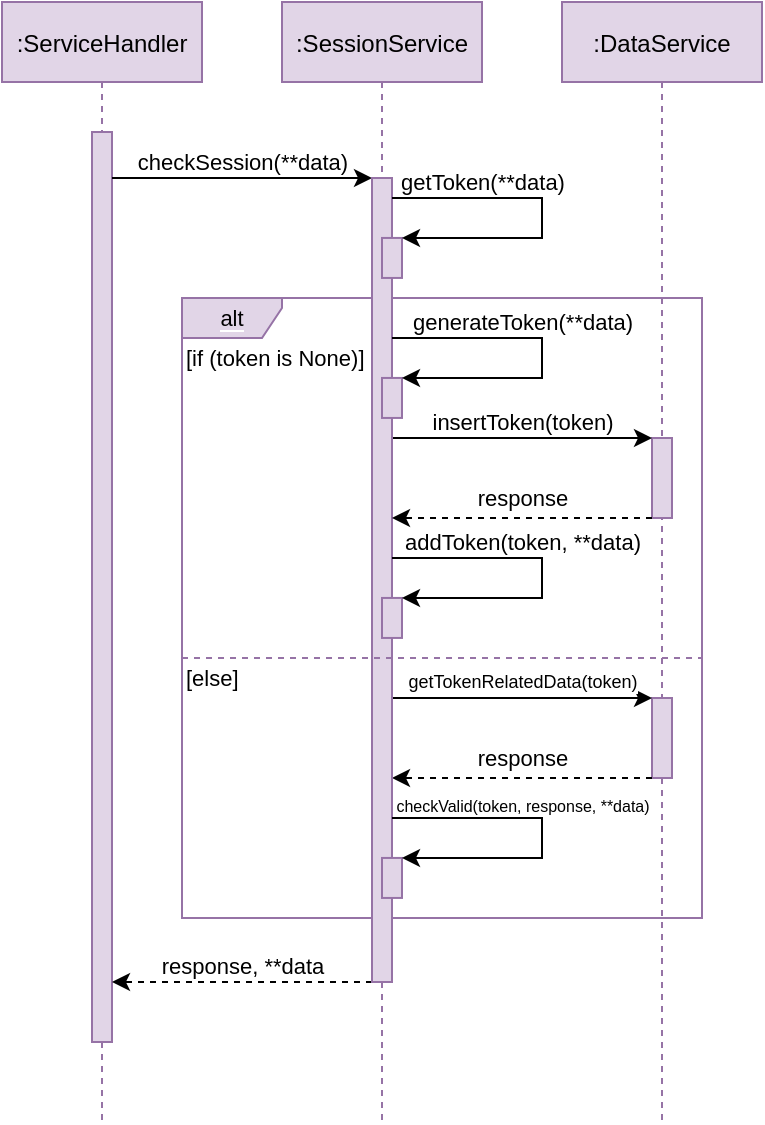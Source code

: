 <mxfile version="14.1.1" type="google"><diagram id="kgpKYQtTHZ0yAKxKKP6v" name="Page-1"><mxGraphModel dx="2962" dy="1639" grid="1" gridSize="10" guides="1" tooltips="1" connect="1" arrows="1" fold="1" page="1" pageScale="1" pageWidth="850" pageHeight="1100" math="0" shadow="0"><root><mxCell id="0"/><mxCell id="1" parent="0"/><mxCell id="IHlfkr3inSspI8r2tOE1-1" value="&lt;span style=&quot;background-color: rgb(225 , 213 , 231)&quot;&gt;alt&lt;/span&gt;" style="shape=umlFrame;whiteSpace=wrap;html=1;labelBackgroundColor=#ffffff;fillColor=#e1d5e7;fontSize=11;width=50;height=20;strokeColor=#9673a6;" parent="1" vertex="1"><mxGeometry x="570" y="268" width="260" height="310" as="geometry"/></mxCell><mxCell id="v75avYuaqY8QhJeRMP7D-13" value=":DataService" style="shape=umlLifeline;perimeter=lifelinePerimeter;container=1;collapsible=0;recursiveResize=0;rounded=0;shadow=0;strokeWidth=1;fillColor=#e1d5e7;strokeColor=#9673a6;" parent="1" vertex="1"><mxGeometry x="760" y="120" width="100" height="560" as="geometry"/></mxCell><mxCell id="v75avYuaqY8QhJeRMP7D-14" value="" style="points=[];perimeter=orthogonalPerimeter;rounded=0;shadow=0;strokeWidth=1;fillColor=#e1d5e7;strokeColor=#9673a6;" parent="v75avYuaqY8QhJeRMP7D-13" vertex="1"><mxGeometry x="45" y="218" width="10" height="40" as="geometry"/></mxCell><mxCell id="IHlfkr3inSspI8r2tOE1-15" value="" style="points=[];perimeter=orthogonalPerimeter;rounded=0;shadow=0;strokeWidth=1;fillColor=#e1d5e7;strokeColor=#9673a6;" parent="v75avYuaqY8QhJeRMP7D-13" vertex="1"><mxGeometry x="45" y="348" width="10" height="40" as="geometry"/></mxCell><mxCell id="IHlfkr3inSspI8r2tOE1-16" style="edgeStyle=orthogonalEdgeStyle;rounded=0;orthogonalLoop=1;jettySize=auto;html=1;" parent="v75avYuaqY8QhJeRMP7D-13" target="IHlfkr3inSspI8r2tOE1-15" edge="1"><mxGeometry relative="1" as="geometry"><mxPoint x="-85" y="348" as="sourcePoint"/><Array as="points"><mxPoint x="-20" y="348"/><mxPoint x="-20" y="348"/></Array></mxGeometry></mxCell><mxCell id="IHlfkr3inSspI8r2tOE1-17" value="getTokenRelatedData(token)" style="edgeLabel;html=1;align=center;verticalAlign=middle;resizable=0;points=[];fontSize=9;" parent="IHlfkr3inSspI8r2tOE1-16" vertex="1" connectable="0"><mxGeometry x="-0.141" relative="1" as="geometry"><mxPoint x="9" y="-8.03" as="offset"/></mxGeometry></mxCell><mxCell id="IHlfkr3inSspI8r2tOE1-18" style="edgeStyle=orthogonalEdgeStyle;rounded=0;orthogonalLoop=1;jettySize=auto;html=1;dashed=1;" parent="v75avYuaqY8QhJeRMP7D-13" source="IHlfkr3inSspI8r2tOE1-15" edge="1"><mxGeometry relative="1" as="geometry"><mxPoint x="-85" y="388" as="targetPoint"/><Array as="points"><mxPoint x="-20" y="388"/><mxPoint x="-20" y="388"/></Array></mxGeometry></mxCell><mxCell id="IHlfkr3inSspI8r2tOE1-19" value="response" style="edgeLabel;html=1;align=center;verticalAlign=middle;resizable=0;points=[];" parent="IHlfkr3inSspI8r2tOE1-18" vertex="1" connectable="0"><mxGeometry x="0.172" y="-1" relative="1" as="geometry"><mxPoint x="11.13" y="-9" as="offset"/></mxGeometry></mxCell><mxCell id="v75avYuaqY8QhJeRMP7D-7" value=":ServiceHandler" style="shape=umlLifeline;perimeter=lifelinePerimeter;container=1;collapsible=0;recursiveResize=0;rounded=0;shadow=0;strokeWidth=1;fillColor=#e1d5e7;strokeColor=#9673a6;" parent="1" vertex="1"><mxGeometry x="480" y="120" width="100" height="560" as="geometry"/></mxCell><mxCell id="v75avYuaqY8QhJeRMP7D-8" value="" style="points=[];perimeter=orthogonalPerimeter;rounded=0;shadow=0;strokeWidth=1;fillColor=#e1d5e7;strokeColor=#9673a6;" parent="v75avYuaqY8QhJeRMP7D-7" vertex="1"><mxGeometry x="45" y="65" width="10" height="455" as="geometry"/></mxCell><mxCell id="v75avYuaqY8QhJeRMP7D-9" value=":SessionService" style="shape=umlLifeline;perimeter=lifelinePerimeter;container=1;collapsible=0;recursiveResize=0;rounded=0;shadow=0;strokeWidth=1;fillColor=#e1d5e7;strokeColor=#9673a6;" parent="1" vertex="1"><mxGeometry x="620" y="120" width="100" height="560" as="geometry"/></mxCell><mxCell id="bSnf9WuSvgPpQQnt3xk_-23" style="edgeStyle=orthogonalEdgeStyle;rounded=0;orthogonalLoop=1;jettySize=auto;html=1;fontSize=11;" parent="1" edge="1"><mxGeometry relative="1" as="geometry"><mxPoint x="535" y="207.999" as="sourcePoint"/><mxPoint x="665" y="207.999" as="targetPoint"/><Array as="points"><mxPoint x="600" y="207.97"/><mxPoint x="600" y="207.97"/></Array></mxGeometry></mxCell><mxCell id="bSnf9WuSvgPpQQnt3xk_-24" value="checkSession(**data)" style="edgeLabel;html=1;align=center;verticalAlign=middle;resizable=0;points=[];fontSize=11;" parent="bSnf9WuSvgPpQQnt3xk_-23" vertex="1" connectable="0"><mxGeometry x="-0.228" y="1" relative="1" as="geometry"><mxPoint x="14.71" y="-7" as="offset"/></mxGeometry></mxCell><mxCell id="IHlfkr3inSspI8r2tOE1-6" style="edgeStyle=orthogonalEdgeStyle;rounded=0;orthogonalLoop=1;jettySize=auto;html=1;" parent="1" source="v75avYuaqY8QhJeRMP7D-10" target="v75avYuaqY8QhJeRMP7D-14" edge="1"><mxGeometry relative="1" as="geometry"><Array as="points"><mxPoint x="740" y="338"/><mxPoint x="740" y="338"/></Array></mxGeometry></mxCell><mxCell id="IHlfkr3inSspI8r2tOE1-7" value="insertToken(token)" style="edgeLabel;html=1;align=center;verticalAlign=middle;resizable=0;points=[];" parent="IHlfkr3inSspI8r2tOE1-6" vertex="1" connectable="0"><mxGeometry x="-0.141" relative="1" as="geometry"><mxPoint x="9" y="-8.03" as="offset"/></mxGeometry></mxCell><mxCell id="IHlfkr3inSspI8r2tOE1-23" style="edgeStyle=orthogonalEdgeStyle;rounded=0;orthogonalLoop=1;jettySize=auto;html=1;dashed=1;fontSize=8;" parent="1" source="v75avYuaqY8QhJeRMP7D-10" target="v75avYuaqY8QhJeRMP7D-8" edge="1"><mxGeometry relative="1" as="geometry"><mxPoint x="535" y="603.034" as="targetPoint"/><Array as="points"><mxPoint x="560" y="610"/><mxPoint x="560" y="610"/></Array></mxGeometry></mxCell><mxCell id="IHlfkr3inSspI8r2tOE1-24" value="response, **data" style="edgeLabel;html=1;align=center;verticalAlign=middle;resizable=0;points=[];fontSize=11;" parent="IHlfkr3inSspI8r2tOE1-23" vertex="1" connectable="0"><mxGeometry x="-0.107" relative="1" as="geometry"><mxPoint x="-6.9" y="-8" as="offset"/></mxGeometry></mxCell><mxCell id="v75avYuaqY8QhJeRMP7D-10" value="" style="points=[];perimeter=orthogonalPerimeter;rounded=0;shadow=0;strokeWidth=1;fillColor=#e1d5e7;strokeColor=#9673a6;" parent="1" vertex="1"><mxGeometry x="665" y="208" width="10" height="402" as="geometry"/></mxCell><mxCell id="bSnf9WuSvgPpQQnt3xk_-32" value="" style="points=[];perimeter=orthogonalPerimeter;rounded=0;shadow=0;strokeWidth=1;fillColor=#e1d5e7;strokeColor=#9673a6;" parent="1" vertex="1"><mxGeometry x="670" y="237.97" width="10" height="20" as="geometry"/></mxCell><mxCell id="bSnf9WuSvgPpQQnt3xk_-33" style="edgeStyle=orthogonalEdgeStyle;rounded=0;orthogonalLoop=1;jettySize=auto;html=1;fontSize=11;" parent="1" target="bSnf9WuSvgPpQQnt3xk_-32" edge="1"><mxGeometry relative="1" as="geometry"><mxPoint x="675" y="217.999" as="sourcePoint"/><Array as="points"><mxPoint x="750" y="218"/><mxPoint x="750" y="238"/></Array></mxGeometry></mxCell><mxCell id="bSnf9WuSvgPpQQnt3xk_-34" value="getToken(**data)" style="edgeLabel;html=1;align=center;verticalAlign=middle;resizable=0;points=[];fontSize=11;" parent="bSnf9WuSvgPpQQnt3xk_-33" vertex="1" connectable="0"><mxGeometry x="-0.648" y="1" relative="1" as="geometry"><mxPoint x="15.8" y="-7" as="offset"/></mxGeometry></mxCell><mxCell id="IHlfkr3inSspI8r2tOE1-2" value="[if (token is None)]" style="text;html=1;align=left;verticalAlign=middle;resizable=0;points=[];autosize=1;fontSize=11;" parent="1" vertex="1"><mxGeometry x="570" y="288" width="110" height="20" as="geometry"/></mxCell><mxCell id="IHlfkr3inSspI8r2tOE1-3" value="" style="points=[];perimeter=orthogonalPerimeter;rounded=0;shadow=0;strokeWidth=1;fillColor=#e1d5e7;strokeColor=#9673a6;" parent="1" vertex="1"><mxGeometry x="670" y="307.97" width="10" height="20" as="geometry"/></mxCell><mxCell id="IHlfkr3inSspI8r2tOE1-4" style="edgeStyle=orthogonalEdgeStyle;rounded=0;orthogonalLoop=1;jettySize=auto;html=1;fontSize=11;" parent="1" target="IHlfkr3inSspI8r2tOE1-3" edge="1"><mxGeometry relative="1" as="geometry"><mxPoint x="675" y="287.999" as="sourcePoint"/><Array as="points"><mxPoint x="750" y="288"/><mxPoint x="750" y="308"/></Array></mxGeometry></mxCell><mxCell id="IHlfkr3inSspI8r2tOE1-5" value="generateToken(**data)" style="edgeLabel;html=1;align=center;verticalAlign=middle;resizable=0;points=[];fontSize=11;" parent="IHlfkr3inSspI8r2tOE1-4" vertex="1" connectable="0"><mxGeometry x="-0.648" y="1" relative="1" as="geometry"><mxPoint x="35.8" y="-7" as="offset"/></mxGeometry></mxCell><mxCell id="IHlfkr3inSspI8r2tOE1-8" style="edgeStyle=orthogonalEdgeStyle;rounded=0;orthogonalLoop=1;jettySize=auto;html=1;dashed=1;" parent="1" source="v75avYuaqY8QhJeRMP7D-14" target="v75avYuaqY8QhJeRMP7D-10" edge="1"><mxGeometry relative="1" as="geometry"><Array as="points"><mxPoint x="740" y="378"/><mxPoint x="740" y="378"/></Array></mxGeometry></mxCell><mxCell id="IHlfkr3inSspI8r2tOE1-9" value="response" style="edgeLabel;html=1;align=center;verticalAlign=middle;resizable=0;points=[];" parent="IHlfkr3inSspI8r2tOE1-8" vertex="1" connectable="0"><mxGeometry x="0.172" y="-1" relative="1" as="geometry"><mxPoint x="11.13" y="-9" as="offset"/></mxGeometry></mxCell><mxCell id="IHlfkr3inSspI8r2tOE1-10" value="" style="points=[];perimeter=orthogonalPerimeter;rounded=0;shadow=0;strokeWidth=1;fillColor=#e1d5e7;strokeColor=#9673a6;" parent="1" vertex="1"><mxGeometry x="670" y="417.97" width="10" height="20" as="geometry"/></mxCell><mxCell id="IHlfkr3inSspI8r2tOE1-11" style="edgeStyle=orthogonalEdgeStyle;rounded=0;orthogonalLoop=1;jettySize=auto;html=1;fontSize=11;" parent="1" target="IHlfkr3inSspI8r2tOE1-10" edge="1"><mxGeometry relative="1" as="geometry"><mxPoint x="675" y="397.999" as="sourcePoint"/><Array as="points"><mxPoint x="750" y="398"/><mxPoint x="750" y="418"/></Array></mxGeometry></mxCell><mxCell id="IHlfkr3inSspI8r2tOE1-12" value="addToken(token, **data)" style="edgeLabel;html=1;align=center;verticalAlign=middle;resizable=0;points=[];fontSize=11;" parent="IHlfkr3inSspI8r2tOE1-11" vertex="1" connectable="0"><mxGeometry x="-0.648" y="1" relative="1" as="geometry"><mxPoint x="35.8" y="-7" as="offset"/></mxGeometry></mxCell><mxCell id="IHlfkr3inSspI8r2tOE1-13" value="" style="endArrow=none;dashed=1;html=1;fillColor=#e1d5e7;strokeColor=#9673a6;" parent="1" edge="1"><mxGeometry width="50" height="50" relative="1" as="geometry"><mxPoint x="570" y="448" as="sourcePoint"/><mxPoint x="830" y="448" as="targetPoint"/></mxGeometry></mxCell><mxCell id="IHlfkr3inSspI8r2tOE1-14" value="[else]" style="text;html=1;align=left;verticalAlign=middle;resizable=0;points=[];autosize=1;fontSize=11;" parent="1" vertex="1"><mxGeometry x="570" y="448" width="40" height="20" as="geometry"/></mxCell><mxCell id="IHlfkr3inSspI8r2tOE1-20" value="" style="points=[];perimeter=orthogonalPerimeter;rounded=0;shadow=0;strokeWidth=1;fillColor=#e1d5e7;strokeColor=#9673a6;" parent="1" vertex="1"><mxGeometry x="670" y="547.97" width="10" height="20" as="geometry"/></mxCell><mxCell id="IHlfkr3inSspI8r2tOE1-21" style="edgeStyle=orthogonalEdgeStyle;rounded=0;orthogonalLoop=1;jettySize=auto;html=1;fontSize=11;" parent="1" target="IHlfkr3inSspI8r2tOE1-20" edge="1"><mxGeometry relative="1" as="geometry"><mxPoint x="675" y="527.999" as="sourcePoint"/><Array as="points"><mxPoint x="750" y="528"/><mxPoint x="750" y="548"/></Array></mxGeometry></mxCell><mxCell id="IHlfkr3inSspI8r2tOE1-22" value="checkValid(token, response, **data)" style="edgeLabel;html=1;align=center;verticalAlign=middle;resizable=0;points=[];fontSize=8;" parent="IHlfkr3inSspI8r2tOE1-21" vertex="1" connectable="0"><mxGeometry x="-0.648" y="1" relative="1" as="geometry"><mxPoint x="35.8" y="-5" as="offset"/></mxGeometry></mxCell></root></mxGraphModel></diagram></mxfile>